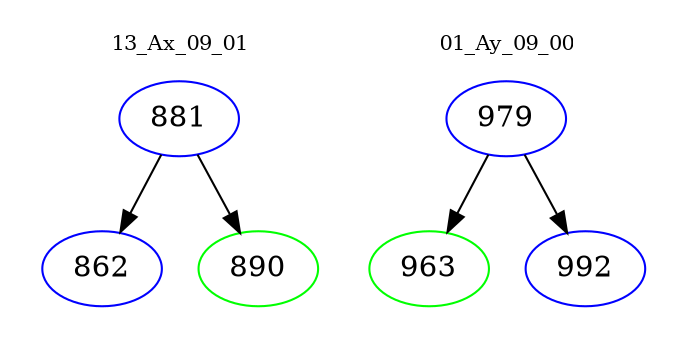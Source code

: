 digraph{
subgraph cluster_0 {
color = white
label = "13_Ax_09_01";
fontsize=10;
T0_881 [label="881", color="blue"]
T0_881 -> T0_862 [color="black"]
T0_862 [label="862", color="blue"]
T0_881 -> T0_890 [color="black"]
T0_890 [label="890", color="green"]
}
subgraph cluster_1 {
color = white
label = "01_Ay_09_00";
fontsize=10;
T1_979 [label="979", color="blue"]
T1_979 -> T1_963 [color="black"]
T1_963 [label="963", color="green"]
T1_979 -> T1_992 [color="black"]
T1_992 [label="992", color="blue"]
}
}
